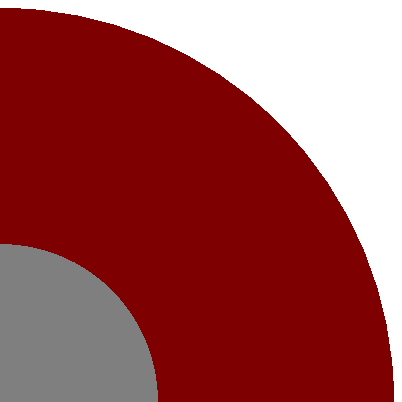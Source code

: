 % this file can be run with context "figures-001.mp" and result in
% a pdf with 3 pages

beginfig(1) ;

    fill fullcircle scaled 10cm withcolor 0.5red ;
    fill fullcircle scaled  4cm withcolor 0.5white ;

endfig ;

beginfig(2) ;

    fill fullcircle scaled 10cm withcolor 0.5green ;
    fill fullcircle scaled  5cm withcolor 0.5white ;

endfig ;

beginfig(3) ;

    fill fullcircle scaled 10cm withcolor 0.5blue ;
    fill fullcircle scaled  6cm withcolor 0.5white ;

endfig ;

